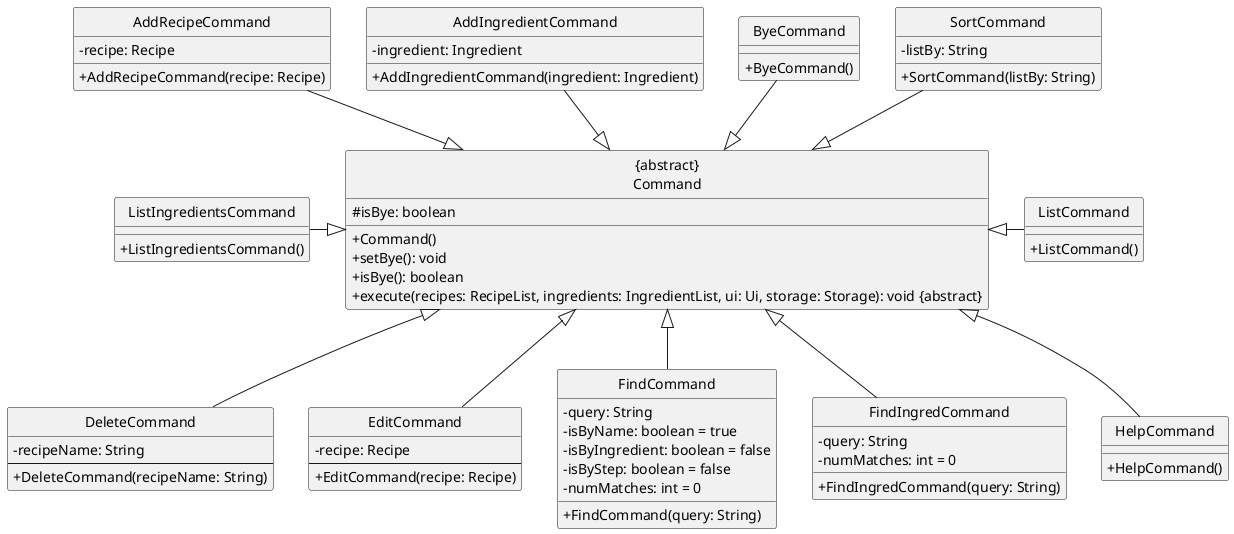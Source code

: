 @startuml
skinparam classAttributeIconSize 0
!define ABSTRACT &#123;abstract&#125;
!define COMMAND "{abstract}\nCommand"

class COMMAND {
    # isBye: boolean
    __
    + Command()
    + setBye(): void
    + isBye(): boolean
    + execute(recipes: RecipeList, ingredients: IngredientList, ui: Ui, storage: Storage): void ABSTRACT
}
hide COMMAND circle

class AddRecipeCommand {
    - recipe: Recipe
    __
    + AddRecipeCommand(recipe: Recipe)
}
hide AddRecipeCommand circle

class AddIngredientCommand {
    - ingredient: Ingredient
    __
    + AddIngredientCommand(ingredient: Ingredient)
}
hide AddIngredientCommand circle

class ByeCommand {
    __
    + ByeCommand()
}
hide ByeCommand circle

class DeleteCommand {
    - recipeName: String
    --
    + DeleteCommand(recipeName: String)
}
hide DeleteCommand circle

class EditCommand {
    - recipe: Recipe
    --
    + EditCommand(recipe: Recipe)
}
hide EditCommand circle

class FindCommand {
    - query: String
    - isByName: boolean = true
    - isByIngredient: boolean = false
    - isByStep: boolean = false
    - numMatches: int = 0
    __
    + FindCommand(query: String)
}
hide FindCommand circle

class FindIngredCommand {
    - query: String
    - numMatches: int = 0
    __
    + FindIngredCommand(query: String)
}
hide FindIngredCommand circle

class HelpCommand {
    __
    + HelpCommand()
}
hide HelpCommand circle

class ListCommand {
    __
    + ListCommand()
}
hide ListCommand circle

class ListIngredientsCommand {
    __
    + ListIngredientsCommand()
}
hide ListIngredientsCommand circle

class SortCommand {
    - listBy: String
    __
    + SortCommand(listBy: String)
}
hide SortCommand circle

AddRecipeCommand --d|> COMMAND
AddIngredientCommand --d|> COMMAND
ByeCommand --d|> COMMAND
DeleteCommand --u|> COMMAND
EditCommand --u|> COMMAND
FindCommand --u|> COMMAND
FindIngredCommand --u|> COMMAND
HelpCommand --u|> COMMAND
ListCommand --l|> COMMAND
ListIngredientsCommand --r|> COMMAND
SortCommand --d|> COMMAND

@enduml